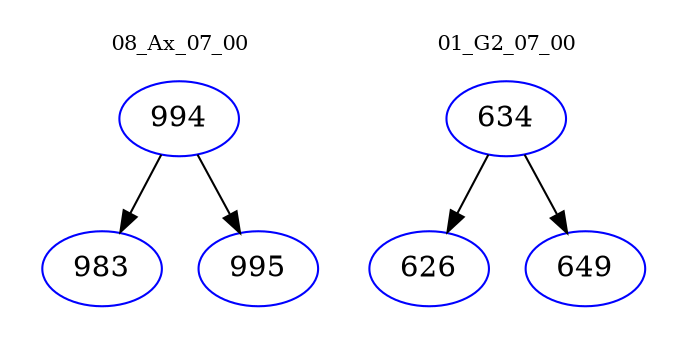 digraph{
subgraph cluster_0 {
color = white
label = "08_Ax_07_00";
fontsize=10;
T0_994 [label="994", color="blue"]
T0_994 -> T0_983 [color="black"]
T0_983 [label="983", color="blue"]
T0_994 -> T0_995 [color="black"]
T0_995 [label="995", color="blue"]
}
subgraph cluster_1 {
color = white
label = "01_G2_07_00";
fontsize=10;
T1_634 [label="634", color="blue"]
T1_634 -> T1_626 [color="black"]
T1_626 [label="626", color="blue"]
T1_634 -> T1_649 [color="black"]
T1_649 [label="649", color="blue"]
}
}
